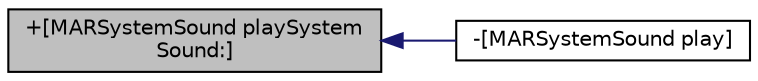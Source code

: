 digraph "+[MARSystemSound playSystemSound:]"
{
  edge [fontname="Helvetica",fontsize="10",labelfontname="Helvetica",labelfontsize="10"];
  node [fontname="Helvetica",fontsize="10",shape=record];
  rankdir="LR";
  Node10 [label="+[MARSystemSound playSystem\lSound:]",height=0.2,width=0.4,color="black", fillcolor="grey75", style="filled", fontcolor="black"];
  Node10 -> Node11 [dir="back",color="midnightblue",fontsize="10",style="solid",fontname="Helvetica"];
  Node11 [label="-[MARSystemSound play]",height=0.2,width=0.4,color="black", fillcolor="white", style="filled",URL="$interface_m_a_r_system_sound.html#abf84e563c880dd678ebd9dd2a67f56f0"];
}
